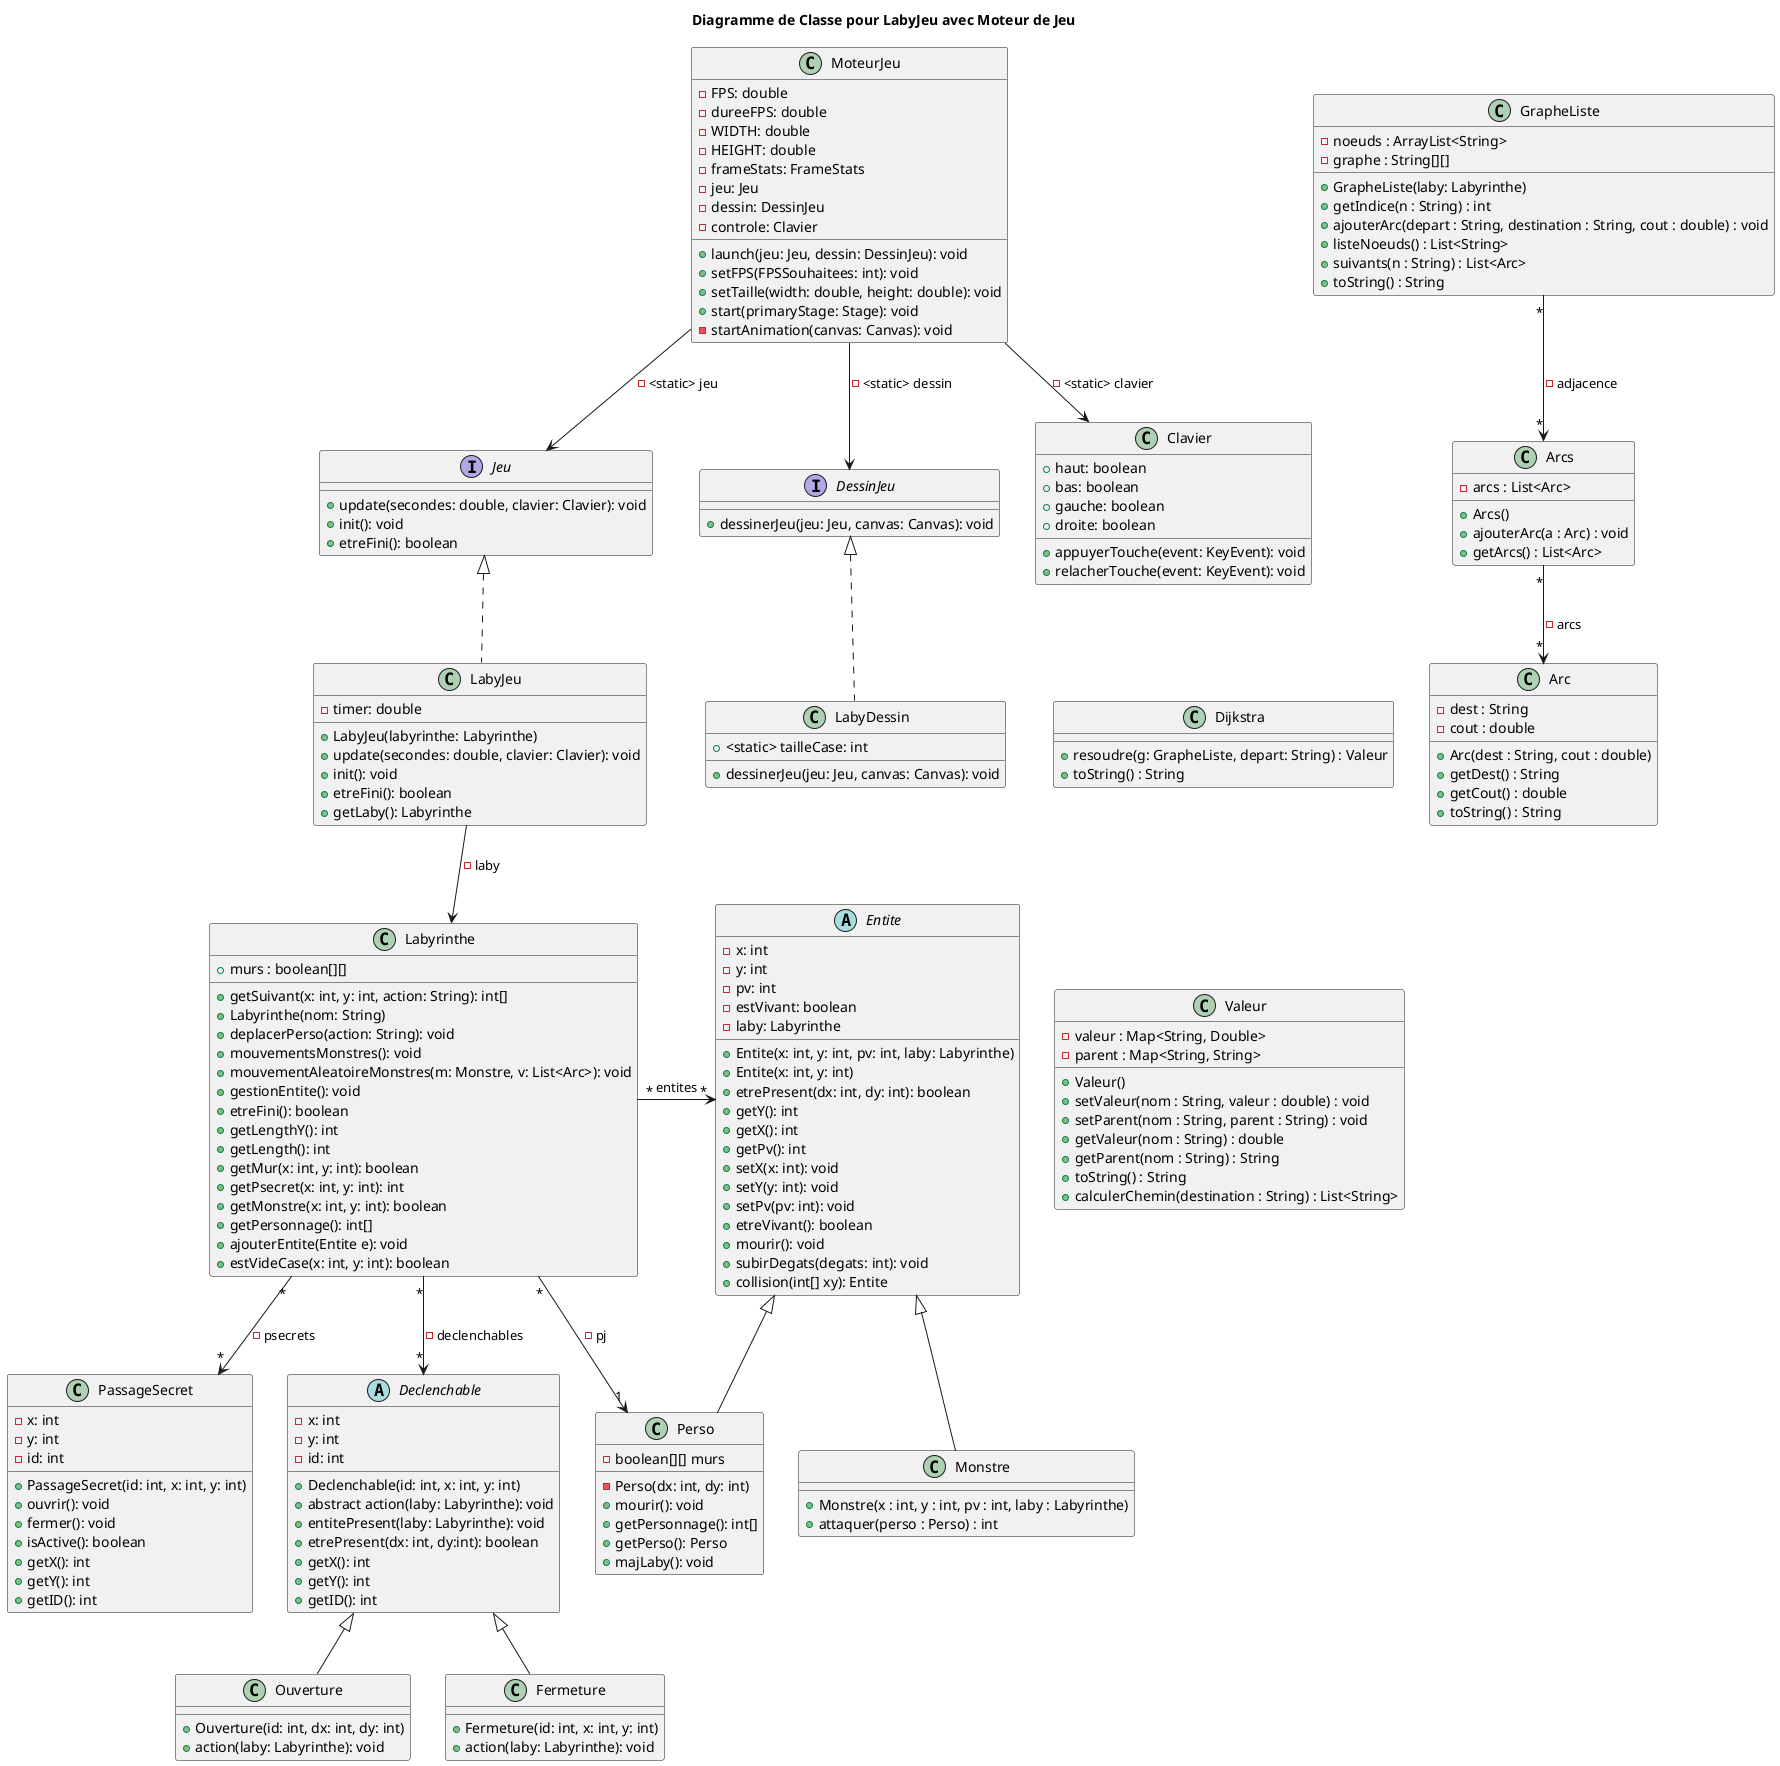 @startuml
title Diagramme de Classe pour LabyJeu avec Moteur de Jeu

interface Jeu {
    +update(secondes: double, clavier: Clavier): void
    +init(): void
    +etreFini(): boolean
}

class LabyJeu {
    -timer: double

    +LabyJeu(labyrinthe: Labyrinthe)
    +update(secondes: double, clavier: Clavier): void
    +init(): void
    +etreFini(): boolean
    +getLaby(): Labyrinthe
}

interface DessinJeu {
    +dessinerJeu(jeu: Jeu, canvas: Canvas): void
}

class LabyDessin {
    +<static> tailleCase: int
    +dessinerJeu(jeu: Jeu, canvas: Canvas): void
}

class Labyrinthe {
    +murs : boolean[][]


    +getSuivant(x: int, y: int, action: String): int[]
    +Labyrinthe(nom: String)
    +deplacerPerso(action: String): void
    +mouvementsMonstres(): void
    +mouvementAleatoireMonstres(m: Monstre, v: List<Arc>): void
    +gestionEntite(): void
    +etreFini(): boolean
    +getLengthY(): int
    +getLength(): int
    +getMur(x: int, y: int): boolean
    +getPsecret(x: int, y: int): int
    +getMonstre(x: int, y: int): boolean
    +getPersonnage(): int[]
    +ajouterEntite(Entite e): void
    +estVideCase(x: int, y: int): boolean
}

class Clavier {
    +haut: boolean
    +bas: boolean
    +gauche: boolean
    +droite: boolean
    +appuyerTouche(event: KeyEvent): void
    +relacherTouche(event: KeyEvent): void
}

class MoteurJeu {
    -FPS: double
    -dureeFPS: double
    -WIDTH: double
    -HEIGHT: double
    -frameStats: FrameStats
    -jeu: Jeu
    -dessin: DessinJeu
    -controle: Clavier
    +launch(jeu: Jeu, dessin: DessinJeu): void
    +setFPS(FPSSouhaitees: int): void
    +setTaille(width: double, height: double): void
    +start(primaryStage: Stage): void
    -startAnimation(canvas: Canvas): void
}
class Monstre{
    + Monstre(x : int, y : int, pv : int, laby : Labyrinthe)
    + attaquer(perso : Perso) : int
             }
class Perso {
    -boolean[][] murs
    -Perso(dx: int, dy: int)
    +mourir(): void
    +getPersonnage(): int[]
    +getPerso(): Perso
    +majLaby(): void
}

abstract class Declenchable {
    -x: int
    -y: int
    -id: int
    +Declenchable(id: int, x: int, y: int)
    +abstract action(laby: Labyrinthe): void
    +entitePresent(laby: Labyrinthe): void
    +etrePresent(dx: int, dy:int): boolean
    +getX(): int
    +getY(): int
    +getID(): int
}

class PassageSecret{
    -x: int
    -y: int
    -id: int
    +PassageSecret(id: int, x: int, y: int)
    +ouvrir(): void
    +fermer(): void
    +isActive(): boolean
    +getX(): int
    +getY(): int
    +getID(): int
}

class Ouverture{
    +Ouverture(id: int, dx: int, dy: int)
    +action(laby: Labyrinthe): void
}

class Fermeture{
    +Fermeture(id: int, x: int, y: int)
    +action(laby: Labyrinthe): void
}

abstract class Entite{
    -x: int
    -y: int
    -pv: int
    -estVivant: boolean
    -laby: Labyrinthe
    +Entite(x: int, y: int, pv: int, laby: Labyrinthe)
    +Entite(x: int, y: int)
    +etrePresent(dx: int, dy: int): boolean
    +getY(): int
    +getX(): int
    +getPv(): int
    +setX(x: int): void
    +setY(y: int): void
    +setPv(pv: int): void
    +etreVivant(): boolean
    +mourir(): void
    +subirDegats(degats: int): void
    +collision(int[] xy): Entite
}

class Arc{
    - dest : String
    - cout : double

    + Arc(dest : String, cout : double)
    + getDest() : String
    + getCout() : double
    + toString() : String
}
class Arcs{
        - arcs : List<Arc>

        + Arcs()
        + ajouterArc(a : Arc) : void
        + getArcs() : List<Arc>
    }


class Dijkstra{
    +resoudre(g: GrapheListe, depart: String) : Valeur
    +toString() : String
              }
class GrapheListe{
    - noeuds : ArrayList<String>
    - graphe : String[][]

    + GrapheListe(laby: Labyrinthe)
    + getIndice(n : String) : int
    + ajouterArc(depart : String, destination : String, cout : double) : void
    + listeNoeuds() : List<String>
    + suivants(n : String) : List<Arc>
    + toString() : String
                 }

class Valeur{
    - valeur : Map<String, Double>
    - parent : Map<String, String>

    + Valeur()
    + setValeur(nom : String, valeur : double) : void
    + setParent(nom : String, parent : String) : void
    + getValeur(nom : String) : double
    + getParent(nom : String) : String
    + toString() : String
    + calculerChemin(destination : String) : List<String>
            }



Jeu <|.. LabyJeu
LabyJeu --> Labyrinthe : -laby
MoteurJeu --> Jeu : -<static> jeu
MoteurJeu --> DessinJeu : -<static> dessin
MoteurJeu --> Clavier : -<static> clavier
DessinJeu <|.. LabyDessin
Labyrinthe "*"-->"1" Perso : -pj
  Labyrinthe "*"-->"*" PassageSecret : -psecrets
Declenchable "*"<-u-"*" Labyrinthe : -declenchables
 Declenchable <|-- Ouverture
 Declenchable <|-- Fermeture

LabyDessin -[hidden]> Dijkstra
Dijkstra -[hidden]-> Valeur
'Perso -[hidden]> GrapheListe
GrapheListe "*"-->"*" Arcs : - adjacence
Arcs "*"-->"*" Arc : - arcs
Perso -u-|> Entite
Monstre -u-|> Entite

Labyrinthe "*"-> "*" Entite : entites






@enduml